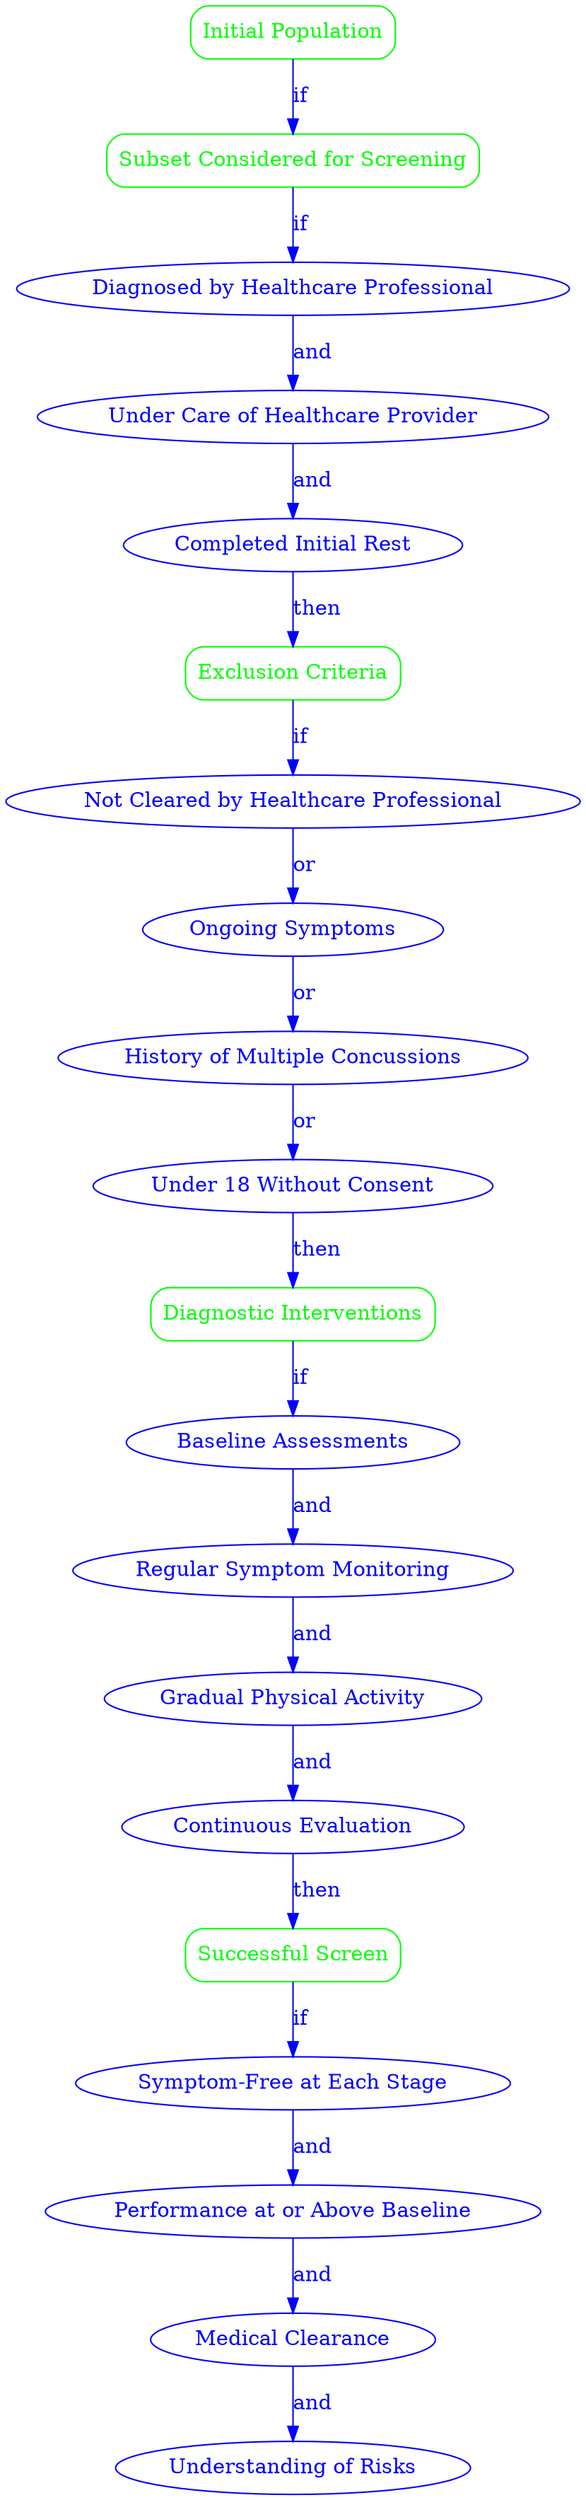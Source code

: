 digraph ReturnToPlayProtocol {
    rankdir=TB;

    InitialPopulation [label="Initial Population", shape=box, style=rounded, color=green, fontcolor=green, comment="The initial population includes all individuals who have participated in sports activities and have been diagnosed with a concussion."];
    SubsetScreening [label="Subset Considered for Screening", shape=box, style=rounded, color=green, fontcolor=green, comment="The subset considered for screening includes individuals from the initial population who meet specific criteria."];
    ExclusionCriteria [label="Exclusion Criteria", shape=box, style=rounded, color=green, fontcolor=green, comment="Individuals from the subset will be excluded from the screening if they meet any of the specified criteria."];
    DiagnosticInterventions [label="Diagnostic Interventions", shape=box, style=rounded, color=green, fontcolor=green, comment="The diagnostic interventions for the return-to-play protocol include specific assessments and evaluations."];
    SuccessfulScreen [label="Successful Screen", shape=box, style=rounded, color=green, fontcolor=green, comment="A successful screen is defined by specific conditions being met."];

    C1 [label="Diagnosed by Healthcare Professional", shape=ellipse, color=blue, fontcolor=blue, comment="Have been diagnosed with a concussion by a qualified healthcare professional."];
    C2 [label="Under Care of Healthcare Provider", shape=ellipse, color=blue, fontcolor=blue, comment="Are currently under the care of a healthcare provider who is responsible for managing their concussion recovery."];
    C3 [label="Completed Initial Rest", shape=ellipse, color=blue, fontcolor=blue, comment="Have completed an initial period of physical and cognitive rest as recommended by their healthcare provider."];

    E1 [label="Not Cleared by Healthcare Professional", shape=ellipse, color=blue, fontcolor=blue, comment="Have not been cleared by a healthcare professional to begin the return-to-play protocol."];
    E2 [label="Ongoing Symptoms", shape=ellipse, color=blue, fontcolor=blue, comment="Exhibit ongoing symptoms of concussion, such as headaches, dizziness, or cognitive impairment, that have not improved with rest."];
    E3 [label="History of Multiple Concussions", shape=ellipse, color=blue, fontcolor=blue, comment="Have a history of multiple concussions or other neurological conditions that may complicate recovery."];
    E4 [label="Under 18 Without Consent", shape=ellipse, color=blue, fontcolor=blue, comment="Are under the age of 18 and have not received parental or guardian consent to participate in the return-to-play protocol."];

    D1 [label="Baseline Assessments", shape=ellipse, color=blue, fontcolor=blue, comment="Baseline cognitive and physical assessments to establish the individual's pre-concussion status."];
    D2 [label="Regular Symptom Monitoring", shape=ellipse, color=blue, fontcolor=blue, comment="Regular monitoring of symptoms using standardized concussion assessment tools, such as the SCAT5."];
    D3 [label="Gradual Physical Activity", shape=ellipse, color=blue, fontcolor=blue, comment="Gradual, stepwise increase in physical activity, starting with light aerobic exercise and progressing to sport-specific drills, non-contact training, and full-contact practice, as tolerated."];
    D4 [label="Continuous Evaluation", shape=ellipse, color=blue, fontcolor=blue, comment="Continuous evaluation by a healthcare professional to assess symptom resolution and readiness to advance to the next stage of the protocol."];

    S1 [label="Symptom-Free at Each Stage", shape=ellipse, color=blue, fontcolor=blue, comment="The individual remains symptom-free at each stage of the return-to-play protocol."];
    S2 [label="Performance at or Above Baseline", shape=ellipse, color=blue, fontcolor=blue, comment="The individual demonstrates cognitive and physical performance at or above baseline levels."];
    S3 [label="Medical Clearance", shape=ellipse, color=blue, fontcolor=blue, comment="The individual receives medical clearance from a healthcare professional to return to full sports participation."];
    S4 [label="Understanding of Risks", shape=ellipse, color=blue, fontcolor=blue, comment="The individual and, if applicable, their parent or guardian, understand the risks of returning to play and have been educated on the signs and symptoms of concussion."];

    InitialPopulation -> SubsetScreening [label="if", color=blue, fontcolor=blue];
    SubsetScreening -> C1 [label="if", color=blue, fontcolor=blue];
    C1 -> C2 [label="and", color=blue, fontcolor=blue];
    C2 -> C3 [label="and", color=blue, fontcolor=blue];
    C3 -> ExclusionCriteria [label="then", color=blue, fontcolor=blue];

    ExclusionCriteria -> E1 [label="if", color=blue, fontcolor=blue];
    E1 -> E2 [label="or", color=blue, fontcolor=blue];
    E2 -> E3 [label="or", color=blue, fontcolor=blue];
    E3 -> E4 [label="or", color=blue, fontcolor=blue];
    E4 -> DiagnosticInterventions [label="then", color=blue, fontcolor=blue];

    DiagnosticInterventions -> D1 [label="if", color=blue, fontcolor=blue];
    D1 -> D2 [label="and", color=blue, fontcolor=blue];
    D2 -> D3 [label="and", color=blue, fontcolor=blue];
    D3 -> D4 [label="and", color=blue, fontcolor=blue];
    D4 -> SuccessfulScreen [label="then", color=blue, fontcolor=blue];

    SuccessfulScreen -> S1 [label="if", color=blue, fontcolor=blue];
    S1 -> S2 [label="and", color=blue, fontcolor=blue];
    S2 -> S3 [label="and", color=blue, fontcolor=blue];
    S3 -> S4 [label="and", color=blue, fontcolor=blue];
}